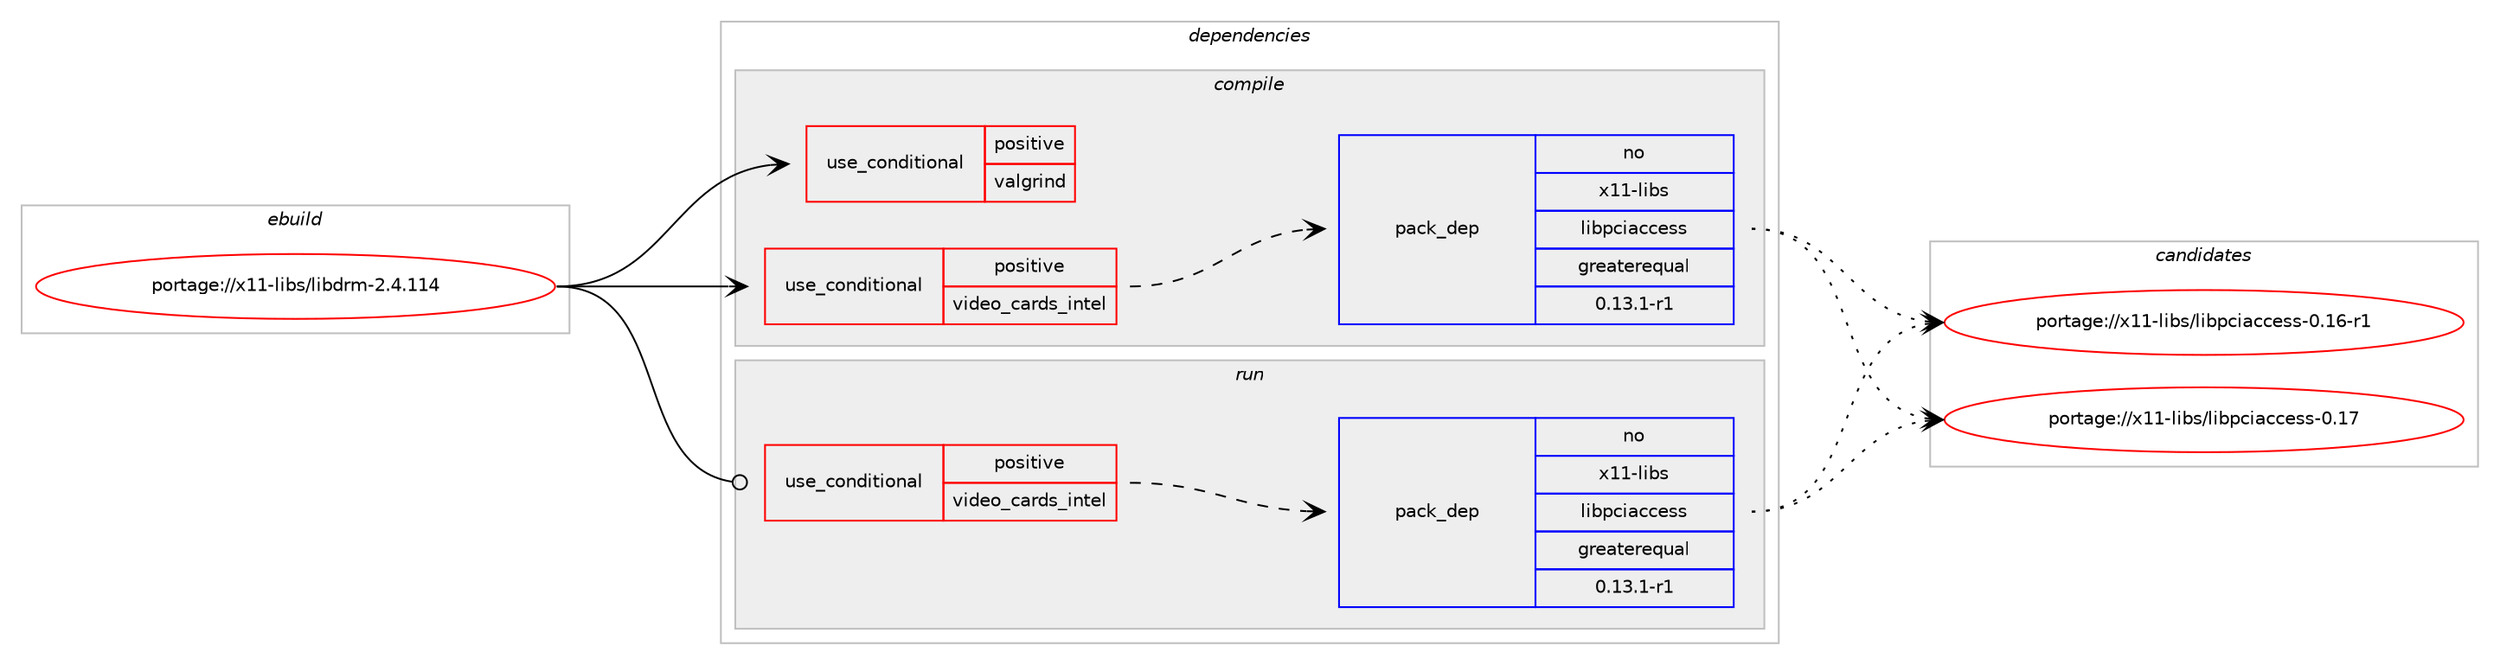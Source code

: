 digraph prolog {

# *************
# Graph options
# *************

newrank=true;
concentrate=true;
compound=true;
graph [rankdir=LR,fontname=Helvetica,fontsize=10,ranksep=1.5];#, ranksep=2.5, nodesep=0.2];
edge  [arrowhead=vee];
node  [fontname=Helvetica,fontsize=10];

# **********
# The ebuild
# **********

subgraph cluster_leftcol {
color=gray;
rank=same;
label=<<i>ebuild</i>>;
id [label="portage://x11-libs/libdrm-2.4.114", color=red, width=4, href="../x11-libs/libdrm-2.4.114.svg"];
}

# ****************
# The dependencies
# ****************

subgraph cluster_midcol {
color=gray;
label=<<i>dependencies</i>>;
subgraph cluster_compile {
fillcolor="#eeeeee";
style=filled;
label=<<i>compile</i>>;
subgraph cond612 {
dependency2258 [label=<<TABLE BORDER="0" CELLBORDER="1" CELLSPACING="0" CELLPADDING="4"><TR><TD ROWSPAN="3" CELLPADDING="10">use_conditional</TD></TR><TR><TD>positive</TD></TR><TR><TD>valgrind</TD></TR></TABLE>>, shape=none, color=red];
# *** BEGIN UNKNOWN DEPENDENCY TYPE (TODO) ***
# dependency2258 -> package_dependency(portage://x11-libs/libdrm-2.4.114,install,no,dev-util,valgrind,none,[,,],[],[])
# *** END UNKNOWN DEPENDENCY TYPE (TODO) ***

}
id:e -> dependency2258:w [weight=20,style="solid",arrowhead="vee"];
subgraph cond613 {
dependency2259 [label=<<TABLE BORDER="0" CELLBORDER="1" CELLSPACING="0" CELLPADDING="4"><TR><TD ROWSPAN="3" CELLPADDING="10">use_conditional</TD></TR><TR><TD>positive</TD></TR><TR><TD>video_cards_intel</TD></TR></TABLE>>, shape=none, color=red];
subgraph pack1590 {
dependency2260 [label=<<TABLE BORDER="0" CELLBORDER="1" CELLSPACING="0" CELLPADDING="4" WIDTH="220"><TR><TD ROWSPAN="6" CELLPADDING="30">pack_dep</TD></TR><TR><TD WIDTH="110">no</TD></TR><TR><TD>x11-libs</TD></TR><TR><TD>libpciaccess</TD></TR><TR><TD>greaterequal</TD></TR><TR><TD>0.13.1-r1</TD></TR></TABLE>>, shape=none, color=blue];
}
dependency2259:e -> dependency2260:w [weight=20,style="dashed",arrowhead="vee"];
}
id:e -> dependency2259:w [weight=20,style="solid",arrowhead="vee"];
}
subgraph cluster_compileandrun {
fillcolor="#eeeeee";
style=filled;
label=<<i>compile and run</i>>;
}
subgraph cluster_run {
fillcolor="#eeeeee";
style=filled;
label=<<i>run</i>>;
subgraph cond614 {
dependency2261 [label=<<TABLE BORDER="0" CELLBORDER="1" CELLSPACING="0" CELLPADDING="4"><TR><TD ROWSPAN="3" CELLPADDING="10">use_conditional</TD></TR><TR><TD>positive</TD></TR><TR><TD>video_cards_intel</TD></TR></TABLE>>, shape=none, color=red];
subgraph pack1591 {
dependency2262 [label=<<TABLE BORDER="0" CELLBORDER="1" CELLSPACING="0" CELLPADDING="4" WIDTH="220"><TR><TD ROWSPAN="6" CELLPADDING="30">pack_dep</TD></TR><TR><TD WIDTH="110">no</TD></TR><TR><TD>x11-libs</TD></TR><TR><TD>libpciaccess</TD></TR><TR><TD>greaterequal</TD></TR><TR><TD>0.13.1-r1</TD></TR></TABLE>>, shape=none, color=blue];
}
dependency2261:e -> dependency2262:w [weight=20,style="dashed",arrowhead="vee"];
}
id:e -> dependency2261:w [weight=20,style="solid",arrowhead="odot"];
}
}

# **************
# The candidates
# **************

subgraph cluster_choices {
rank=same;
color=gray;
label=<<i>candidates</i>>;

subgraph choice1590 {
color=black;
nodesep=1;
choice1204949451081059811547108105981129910597999910111511545484649544511449 [label="portage://x11-libs/libpciaccess-0.16-r1", color=red, width=4,href="../x11-libs/libpciaccess-0.16-r1.svg"];
choice120494945108105981154710810598112991059799991011151154548464955 [label="portage://x11-libs/libpciaccess-0.17", color=red, width=4,href="../x11-libs/libpciaccess-0.17.svg"];
dependency2260:e -> choice1204949451081059811547108105981129910597999910111511545484649544511449:w [style=dotted,weight="100"];
dependency2260:e -> choice120494945108105981154710810598112991059799991011151154548464955:w [style=dotted,weight="100"];
}
subgraph choice1591 {
color=black;
nodesep=1;
choice1204949451081059811547108105981129910597999910111511545484649544511449 [label="portage://x11-libs/libpciaccess-0.16-r1", color=red, width=4,href="../x11-libs/libpciaccess-0.16-r1.svg"];
choice120494945108105981154710810598112991059799991011151154548464955 [label="portage://x11-libs/libpciaccess-0.17", color=red, width=4,href="../x11-libs/libpciaccess-0.17.svg"];
dependency2262:e -> choice1204949451081059811547108105981129910597999910111511545484649544511449:w [style=dotted,weight="100"];
dependency2262:e -> choice120494945108105981154710810598112991059799991011151154548464955:w [style=dotted,weight="100"];
}
}

}
